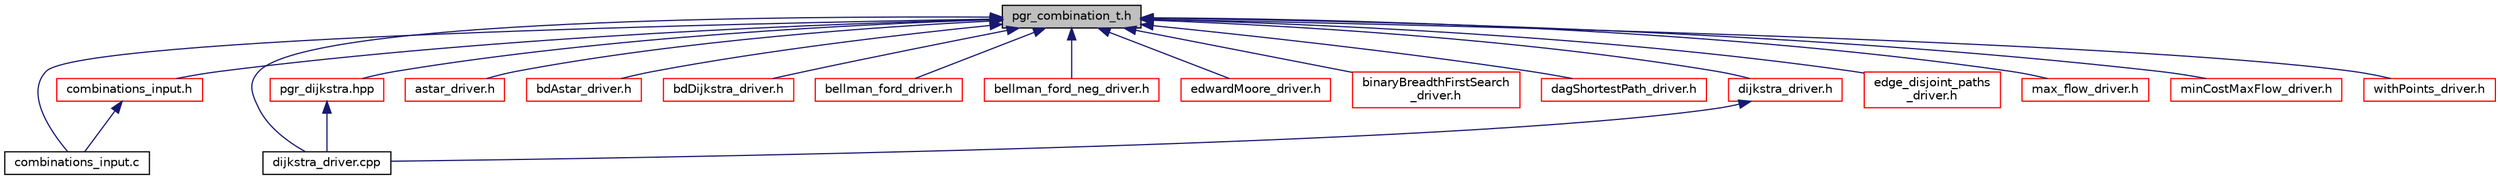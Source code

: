 digraph "pgr_combination_t.h"
{
 // LATEX_PDF_SIZE
  edge [fontname="Helvetica",fontsize="10",labelfontname="Helvetica",labelfontsize="10"];
  node [fontname="Helvetica",fontsize="10",shape=record];
  Node1 [label="pgr_combination_t.h",height=0.2,width=0.4,color="black", fillcolor="grey75", style="filled", fontcolor="black",tooltip=" "];
  Node1 -> Node2 [dir="back",color="midnightblue",fontsize="10",style="solid",fontname="Helvetica"];
  Node2 [label="combinations_input.c",height=0.2,width=0.4,color="black", fillcolor="white", style="filled",URL="$combinations__input_8c.html",tooltip=" "];
  Node1 -> Node3 [dir="back",color="midnightblue",fontsize="10",style="solid",fontname="Helvetica"];
  Node3 [label="dijkstra_driver.cpp",height=0.2,width=0.4,color="black", fillcolor="white", style="filled",URL="$dijkstra__driver_8cpp.html",tooltip=" "];
  Node1 -> Node4 [dir="back",color="midnightblue",fontsize="10",style="solid",fontname="Helvetica"];
  Node4 [label="combinations_input.h",height=0.2,width=0.4,color="red", fillcolor="white", style="filled",URL="$combinations__input_8h.html",tooltip=" "];
  Node4 -> Node2 [dir="back",color="midnightblue",fontsize="10",style="solid",fontname="Helvetica"];
  Node1 -> Node18 [dir="back",color="midnightblue",fontsize="10",style="solid",fontname="Helvetica"];
  Node18 [label="pgr_dijkstra.hpp",height=0.2,width=0.4,color="red", fillcolor="white", style="filled",URL="$pgr__dijkstra_8hpp.html",tooltip=" "];
  Node18 -> Node3 [dir="back",color="midnightblue",fontsize="10",style="solid",fontname="Helvetica"];
  Node1 -> Node31 [dir="back",color="midnightblue",fontsize="10",style="solid",fontname="Helvetica"];
  Node31 [label="astar_driver.h",height=0.2,width=0.4,color="red", fillcolor="white", style="filled",URL="$astar__driver_8h.html",tooltip=" "];
  Node1 -> Node33 [dir="back",color="midnightblue",fontsize="10",style="solid",fontname="Helvetica"];
  Node33 [label="bdAstar_driver.h",height=0.2,width=0.4,color="red", fillcolor="white", style="filled",URL="$bdAstar__driver_8h.html",tooltip=" "];
  Node1 -> Node35 [dir="back",color="midnightblue",fontsize="10",style="solid",fontname="Helvetica"];
  Node35 [label="bdDijkstra_driver.h",height=0.2,width=0.4,color="red", fillcolor="white", style="filled",URL="$bdDijkstra__driver_8h.html",tooltip=" "];
  Node1 -> Node37 [dir="back",color="midnightblue",fontsize="10",style="solid",fontname="Helvetica"];
  Node37 [label="bellman_ford_driver.h",height=0.2,width=0.4,color="red", fillcolor="white", style="filled",URL="$bellman__ford__driver_8h.html",tooltip=" "];
  Node1 -> Node39 [dir="back",color="midnightblue",fontsize="10",style="solid",fontname="Helvetica"];
  Node39 [label="bellman_ford_neg_driver.h",height=0.2,width=0.4,color="red", fillcolor="white", style="filled",URL="$bellman__ford__neg__driver_8h.html",tooltip=" "];
  Node1 -> Node41 [dir="back",color="midnightblue",fontsize="10",style="solid",fontname="Helvetica"];
  Node41 [label="edwardMoore_driver.h",height=0.2,width=0.4,color="red", fillcolor="white", style="filled",URL="$edwardMoore__driver_8h.html",tooltip=" "];
  Node1 -> Node43 [dir="back",color="midnightblue",fontsize="10",style="solid",fontname="Helvetica"];
  Node43 [label="binaryBreadthFirstSearch\l_driver.h",height=0.2,width=0.4,color="red", fillcolor="white", style="filled",URL="$binaryBreadthFirstSearch__driver_8h.html",tooltip=" "];
  Node1 -> Node45 [dir="back",color="midnightblue",fontsize="10",style="solid",fontname="Helvetica"];
  Node45 [label="dagShortestPath_driver.h",height=0.2,width=0.4,color="red", fillcolor="white", style="filled",URL="$dagShortestPath__driver_8h.html",tooltip=" "];
  Node1 -> Node47 [dir="back",color="midnightblue",fontsize="10",style="solid",fontname="Helvetica"];
  Node47 [label="dijkstra_driver.h",height=0.2,width=0.4,color="red", fillcolor="white", style="filled",URL="$dijkstra__driver_8h.html",tooltip=" "];
  Node47 -> Node3 [dir="back",color="midnightblue",fontsize="10",style="solid",fontname="Helvetica"];
  Node1 -> Node48 [dir="back",color="midnightblue",fontsize="10",style="solid",fontname="Helvetica"];
  Node48 [label="edge_disjoint_paths\l_driver.h",height=0.2,width=0.4,color="red", fillcolor="white", style="filled",URL="$edge__disjoint__paths__driver_8h.html",tooltip=" "];
  Node1 -> Node50 [dir="back",color="midnightblue",fontsize="10",style="solid",fontname="Helvetica"];
  Node50 [label="max_flow_driver.h",height=0.2,width=0.4,color="red", fillcolor="white", style="filled",URL="$max__flow__driver_8h.html",tooltip=" "];
  Node1 -> Node52 [dir="back",color="midnightblue",fontsize="10",style="solid",fontname="Helvetica"];
  Node52 [label="minCostMaxFlow_driver.h",height=0.2,width=0.4,color="red", fillcolor="white", style="filled",URL="$minCostMaxFlow__driver_8h.html",tooltip=" "];
  Node1 -> Node54 [dir="back",color="midnightblue",fontsize="10",style="solid",fontname="Helvetica"];
  Node54 [label="withPoints_driver.h",height=0.2,width=0.4,color="red", fillcolor="white", style="filled",URL="$withPoints__driver_8h.html",tooltip=" "];
}

